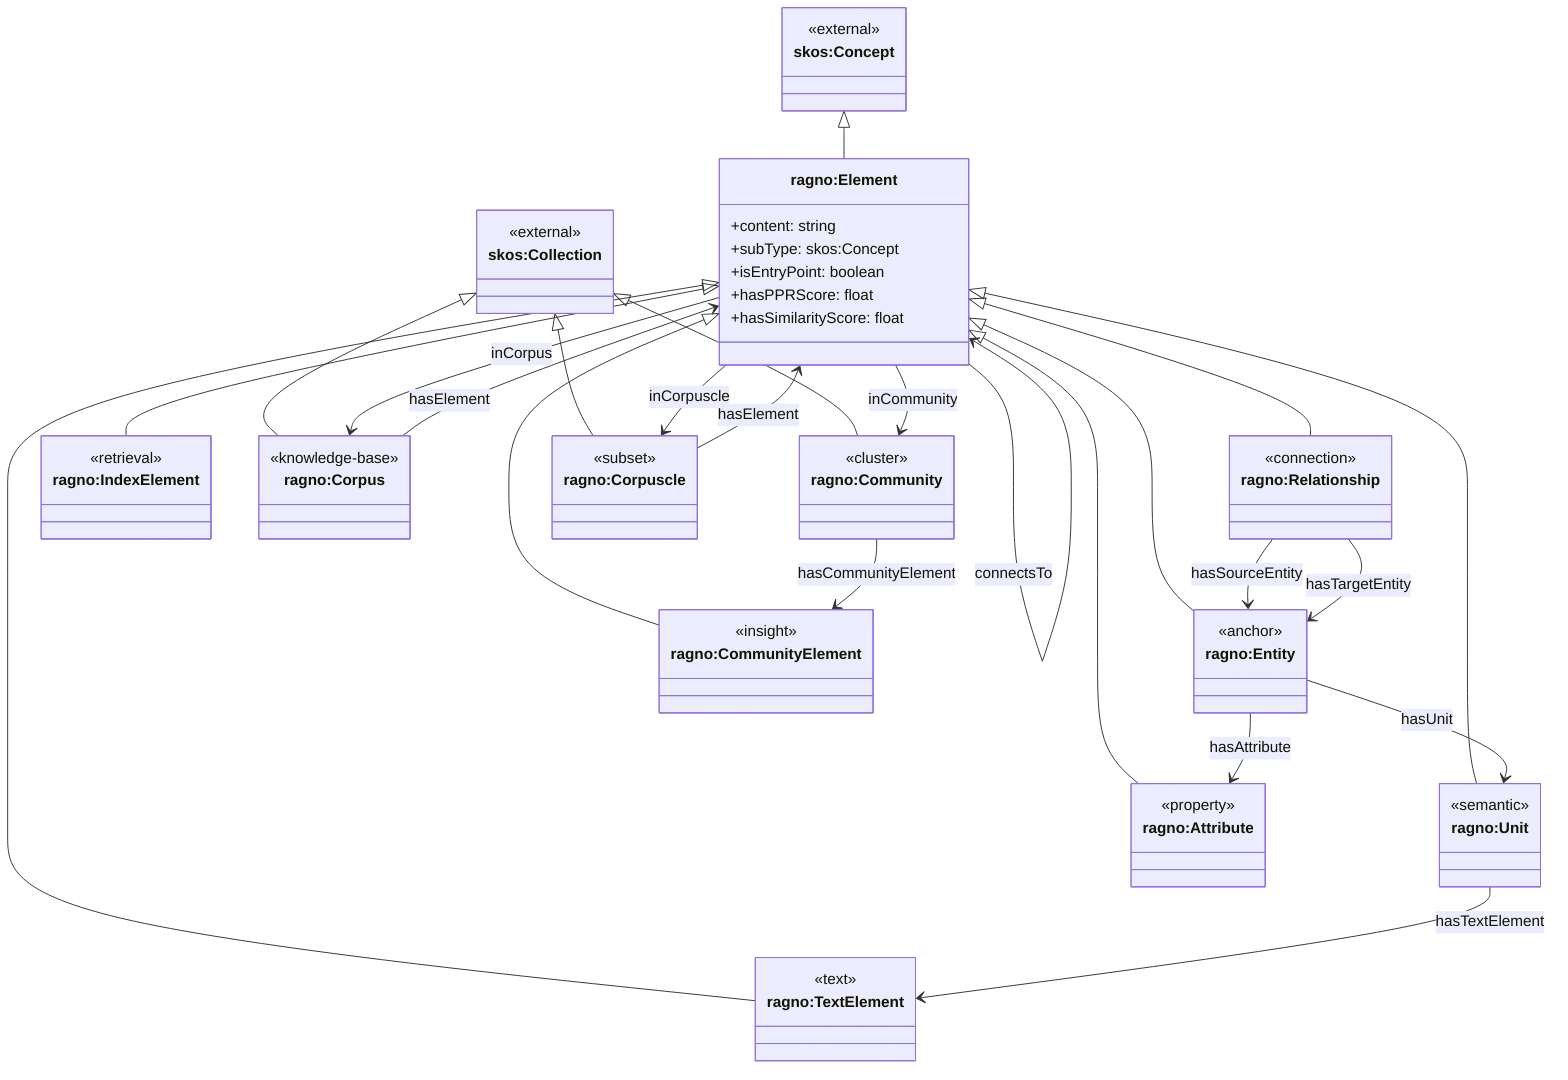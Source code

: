 classDiagram
    %% External SKOS Classes
    class Concept["skos:Concept"] {
        <<external>>
    }
    
    class Collection["skos:Collection"] {
        <<external>>
    }

    %% Core Element Base
    class Element["ragno:Element"] {
        +content: string
        +subType: skos:Concept
        +isEntryPoint: boolean
        +hasPPRScore: float
        +hasSimilarityScore: float
    }

    %% Primary Element Types (Core Graph Components)
    class Entity["ragno:Entity"] {
        <<anchor>>
    }
    
    class Relationship["ragno:Relationship"] {
        <<connection>>
    }
    
    class Unit["ragno:Unit"] {
        <<semantic>>
    }
    
    class Attribute["ragno:Attribute"] {
        <<property>>
    }

    %% Secondary Element Types
    class TextElement["ragno:TextElement"] {
        <<text>>
    }
    
    class CommunityElement["ragno:CommunityElement"] {
        <<insight>>
    }
    
    class IndexElement["ragno:IndexElement"] {
        <<retrieval>>
    }

    %% Collection Classes (Vertical Group)
    class Corpus["ragno:Corpus"] {
        <<knowledge-base>>
    }
    
    class Community["ragno:Community"] {
        <<cluster>>
    }
    
    class Corpuscle["ragno:Corpuscle"] {
        <<subset>>
    }

    %% Inheritance Relationships
    Concept <|-- Element
    Collection <|-- Corpus
    Collection <|-- Community
    Collection <|-- Corpuscle
    
    Element <|-- Entity
    Element <|-- Relationship
    Element <|-- Unit
    Element <|-- Attribute
    Element <|-- TextElement
    Element <|-- CommunityElement
    Element <|-- IndexElement

    %% Key Object Properties
    Relationship --> Entity : hasSourceEntity
    Relationship --> Entity : hasTargetEntity
    Entity --> Unit : hasUnit
    Entity --> Attribute : hasAttribute
    Unit --> TextElement : hasTextElement
    Community --> CommunityElement : hasCommunityElement
    
    %% Collection Relationships
    Corpus --> Element : hasElement
    Corpuscle --> Element : hasElement
    Element --> Community : inCommunity
    Element --> Corpus : inCorpus
    Element --> Corpuscle : inCorpuscle
    
    %% Self-reference
    Element --> Element : connectsTo